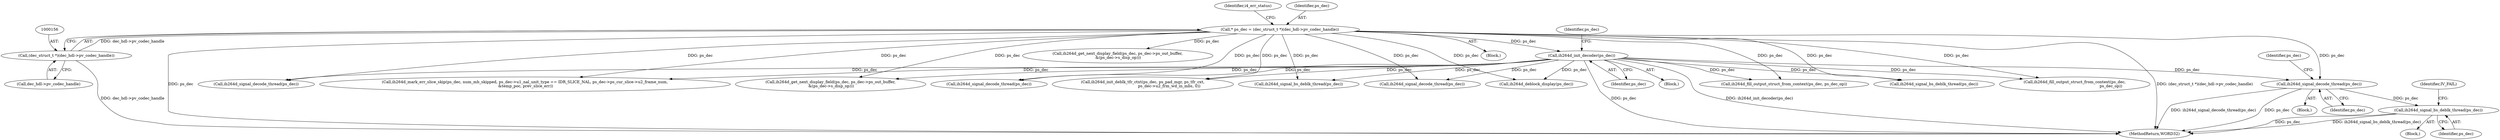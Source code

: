 digraph "0_Android_7554755536019e439433c515eeb44e701fb3bfb2@API" {
"1001398" [label="(Call,ih264d_signal_bs_deblk_thread(ps_dec))"];
"1001389" [label="(Call,ih264d_signal_decode_thread(ps_dec))"];
"1000896" [label="(Call,ih264d_init_decoder(ps_dec))"];
"1000153" [label="(Call,* ps_dec = (dec_struct_t *)(dec_hdl->pv_codec_handle))"];
"1000155" [label="(Call,(dec_struct_t *)(dec_hdl->pv_codec_handle))"];
"1001399" [label="(Identifier,ps_dec)"];
"1001647" [label="(Call,ih264d_init_deblk_tfr_ctxt(ps_dec, ps_pad_mgr, ps_tfr_cxt,\n                                           ps_dec->u2_frm_wd_in_mbs, 0))"];
"1000157" [label="(Call,dec_hdl->pv_codec_handle)"];
"1001394" [label="(Identifier,ps_dec)"];
"1001514" [label="(Call,ih264d_mark_err_slice_skip(ps_dec, num_mb_skipped, ps_dec->u1_nal_unit_type == IDR_SLICE_NAL, ps_dec->ps_cur_slice->u2_frame_num,\n &temp_poc, prev_slice_err))"];
"1000900" [label="(Identifier,ps_dec)"];
"1001360" [label="(Block,)"];
"1001845" [label="(Call,ih264d_deblock_display(ps_dec))"];
"1000897" [label="(Identifier,ps_dec)"];
"1001397" [label="(Block,)"];
"1001398" [label="(Call,ih264d_signal_bs_deblk_thread(ps_dec))"];
"1000153" [label="(Call,* ps_dec = (dec_struct_t *)(dec_hdl->pv_codec_handle))"];
"1001401" [label="(Identifier,IV_FAIL)"];
"1000895" [label="(Block,)"];
"1002129" [label="(MethodReturn,WORD32)"];
"1001981" [label="(Call,ih264d_get_next_display_field(ps_dec, ps_dec->ps_out_buffer,\n &(ps_dec->s_disp_op)))"];
"1000713" [label="(Call,ih264d_get_next_display_field(ps_dec, ps_dec->ps_out_buffer,\n &(ps_dec->s_disp_op)))"];
"1001967" [label="(Call,ih264d_signal_bs_deblk_thread(ps_dec))"];
"1000155" [label="(Call,(dec_struct_t *)(dec_hdl->pv_codec_handle))"];
"1000162" [label="(Identifier,i4_err_status)"];
"1001789" [label="(Call,ih264d_signal_bs_deblk_thread(ps_dec))"];
"1001389" [label="(Call,ih264d_signal_decode_thread(ps_dec))"];
"1001248" [label="(Call,ih264d_fill_output_struct_from_context(ps_dec,\n                                                           ps_dec_op))"];
"1001184" [label="(Call,ih264d_signal_decode_thread(ps_dec))"];
"1001390" [label="(Identifier,ps_dec)"];
"1000896" [label="(Call,ih264d_init_decoder(ps_dec))"];
"1000154" [label="(Identifier,ps_dec)"];
"1001558" [label="(Call,ih264d_signal_decode_thread(ps_dec))"];
"1001681" [label="(Call,ih264d_signal_decode_thread(ps_dec))"];
"1000151" [label="(Block,)"];
"1002009" [label="(Call,ih264d_fill_output_struct_from_context(ps_dec, ps_dec_op))"];
"1001398" -> "1001397"  [label="AST: "];
"1001398" -> "1001399"  [label="CFG: "];
"1001399" -> "1001398"  [label="AST: "];
"1001401" -> "1001398"  [label="CFG: "];
"1001398" -> "1002129"  [label="DDG: ih264d_signal_bs_deblk_thread(ps_dec)"];
"1001398" -> "1002129"  [label="DDG: ps_dec"];
"1001389" -> "1001398"  [label="DDG: ps_dec"];
"1001389" -> "1001360"  [label="AST: "];
"1001389" -> "1001390"  [label="CFG: "];
"1001390" -> "1001389"  [label="AST: "];
"1001394" -> "1001389"  [label="CFG: "];
"1001389" -> "1002129"  [label="DDG: ih264d_signal_decode_thread(ps_dec)"];
"1001389" -> "1002129"  [label="DDG: ps_dec"];
"1000896" -> "1001389"  [label="DDG: ps_dec"];
"1000153" -> "1001389"  [label="DDG: ps_dec"];
"1000896" -> "1000895"  [label="AST: "];
"1000896" -> "1000897"  [label="CFG: "];
"1000897" -> "1000896"  [label="AST: "];
"1000900" -> "1000896"  [label="CFG: "];
"1000896" -> "1002129"  [label="DDG: ps_dec"];
"1000896" -> "1002129"  [label="DDG: ih264d_init_decoder(ps_dec)"];
"1000153" -> "1000896"  [label="DDG: ps_dec"];
"1000896" -> "1001184"  [label="DDG: ps_dec"];
"1000896" -> "1001248"  [label="DDG: ps_dec"];
"1000896" -> "1001514"  [label="DDG: ps_dec"];
"1000896" -> "1001558"  [label="DDG: ps_dec"];
"1000896" -> "1001647"  [label="DDG: ps_dec"];
"1000896" -> "1001681"  [label="DDG: ps_dec"];
"1000896" -> "1001789"  [label="DDG: ps_dec"];
"1000896" -> "1001845"  [label="DDG: ps_dec"];
"1000896" -> "1001967"  [label="DDG: ps_dec"];
"1000896" -> "1001981"  [label="DDG: ps_dec"];
"1000896" -> "1002009"  [label="DDG: ps_dec"];
"1000153" -> "1000151"  [label="AST: "];
"1000153" -> "1000155"  [label="CFG: "];
"1000154" -> "1000153"  [label="AST: "];
"1000155" -> "1000153"  [label="AST: "];
"1000162" -> "1000153"  [label="CFG: "];
"1000153" -> "1002129"  [label="DDG: (dec_struct_t *)(dec_hdl->pv_codec_handle)"];
"1000153" -> "1002129"  [label="DDG: ps_dec"];
"1000155" -> "1000153"  [label="DDG: dec_hdl->pv_codec_handle"];
"1000153" -> "1000713"  [label="DDG: ps_dec"];
"1000153" -> "1001184"  [label="DDG: ps_dec"];
"1000153" -> "1001248"  [label="DDG: ps_dec"];
"1000153" -> "1001514"  [label="DDG: ps_dec"];
"1000153" -> "1001558"  [label="DDG: ps_dec"];
"1000153" -> "1001647"  [label="DDG: ps_dec"];
"1000153" -> "1001681"  [label="DDG: ps_dec"];
"1000153" -> "1001789"  [label="DDG: ps_dec"];
"1000153" -> "1001845"  [label="DDG: ps_dec"];
"1000153" -> "1001967"  [label="DDG: ps_dec"];
"1000153" -> "1001981"  [label="DDG: ps_dec"];
"1000153" -> "1002009"  [label="DDG: ps_dec"];
"1000155" -> "1000157"  [label="CFG: "];
"1000156" -> "1000155"  [label="AST: "];
"1000157" -> "1000155"  [label="AST: "];
"1000155" -> "1002129"  [label="DDG: dec_hdl->pv_codec_handle"];
}
